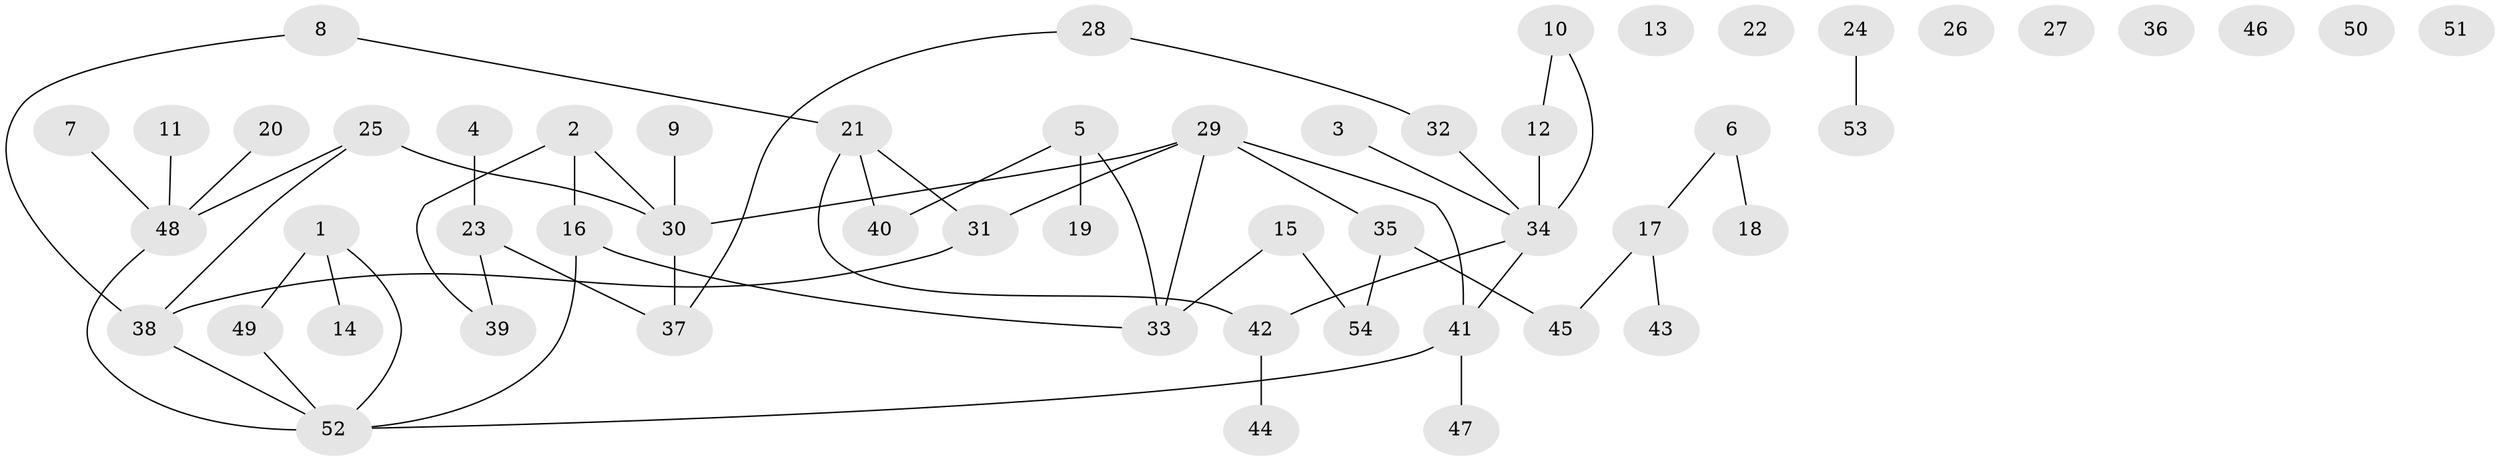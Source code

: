 // Generated by graph-tools (version 1.1) at 2025/12/03/09/25 04:12:56]
// undirected, 54 vertices, 57 edges
graph export_dot {
graph [start="1"]
  node [color=gray90,style=filled];
  1;
  2;
  3;
  4;
  5;
  6;
  7;
  8;
  9;
  10;
  11;
  12;
  13;
  14;
  15;
  16;
  17;
  18;
  19;
  20;
  21;
  22;
  23;
  24;
  25;
  26;
  27;
  28;
  29;
  30;
  31;
  32;
  33;
  34;
  35;
  36;
  37;
  38;
  39;
  40;
  41;
  42;
  43;
  44;
  45;
  46;
  47;
  48;
  49;
  50;
  51;
  52;
  53;
  54;
  1 -- 14;
  1 -- 49;
  1 -- 52;
  2 -- 16;
  2 -- 30;
  2 -- 39;
  3 -- 34;
  4 -- 23;
  5 -- 19;
  5 -- 33;
  5 -- 40;
  6 -- 17;
  6 -- 18;
  7 -- 48;
  8 -- 21;
  8 -- 38;
  9 -- 30;
  10 -- 12;
  10 -- 34;
  11 -- 48;
  12 -- 34;
  15 -- 33;
  15 -- 54;
  16 -- 33;
  16 -- 52;
  17 -- 43;
  17 -- 45;
  20 -- 48;
  21 -- 31;
  21 -- 40;
  21 -- 42;
  23 -- 37;
  23 -- 39;
  24 -- 53;
  25 -- 30;
  25 -- 38;
  25 -- 48;
  28 -- 32;
  28 -- 37;
  29 -- 30;
  29 -- 31;
  29 -- 33;
  29 -- 35;
  29 -- 41;
  30 -- 37;
  31 -- 38;
  32 -- 34;
  34 -- 41;
  34 -- 42;
  35 -- 45;
  35 -- 54;
  38 -- 52;
  41 -- 47;
  41 -- 52;
  42 -- 44;
  48 -- 52;
  49 -- 52;
}

